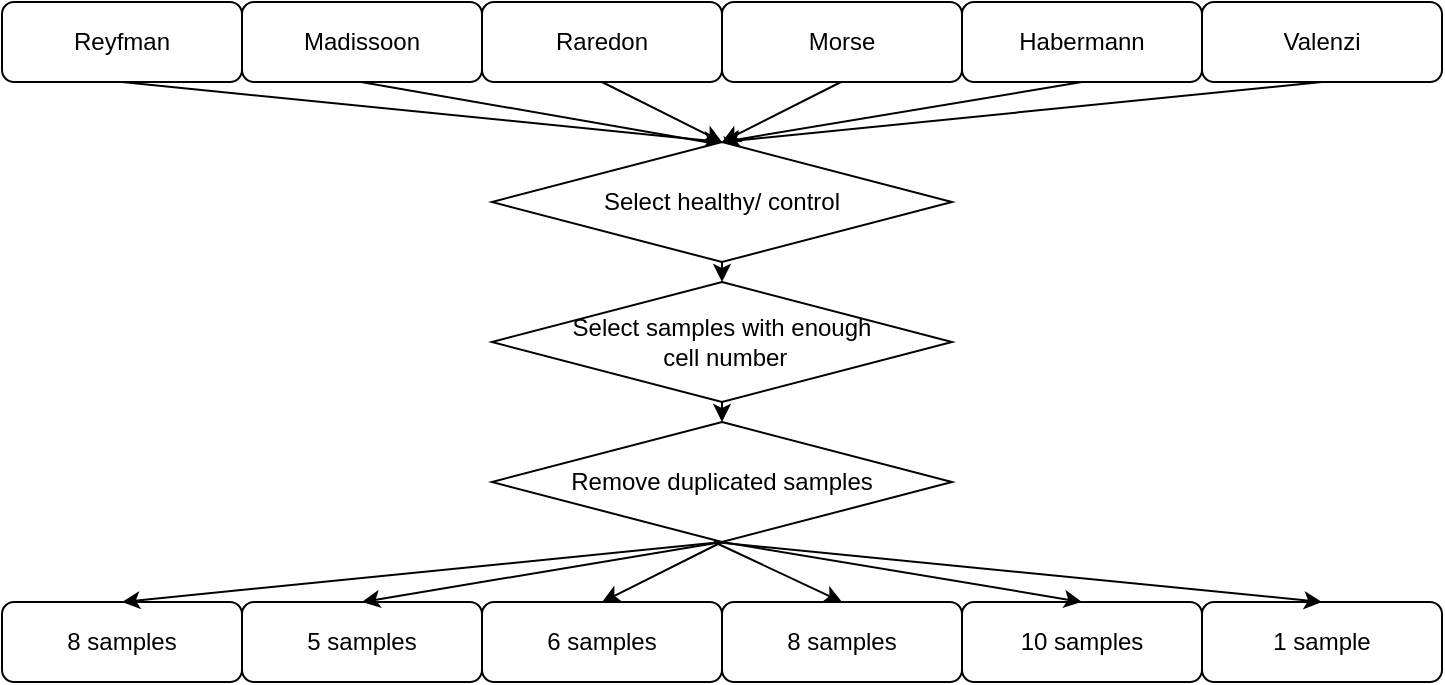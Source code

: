 <mxfile version="12.7.9" type="device"><diagram id="C5RBs43oDa-KdzZeNtuy" name="Page-1"><mxGraphModel dx="1574" dy="1113" grid="1" gridSize="10" guides="1" tooltips="1" connect="1" arrows="1" fold="1" page="1" pageScale="1" pageWidth="827" pageHeight="1169" math="0" shadow="0"><root><mxCell id="WIyWlLk6GJQsqaUBKTNV-0"/><mxCell id="WIyWlLk6GJQsqaUBKTNV-1" parent="WIyWlLk6GJQsqaUBKTNV-0"/><mxCell id="WIyWlLk6GJQsqaUBKTNV-3" value="Madissoon&lt;br&gt;" style="rounded=1;whiteSpace=wrap;html=1;fontSize=12;glass=0;strokeWidth=1;shadow=0;" parent="WIyWlLk6GJQsqaUBKTNV-1" vertex="1"><mxGeometry x="174" y="80" width="120" height="40" as="geometry"/></mxCell><mxCell id="eyJ5SXEJNHJl8XoLdlKg-0" value="Raredon" style="rounded=1;whiteSpace=wrap;html=1;fontSize=12;glass=0;strokeWidth=1;shadow=0;" vertex="1" parent="WIyWlLk6GJQsqaUBKTNV-1"><mxGeometry x="294" y="80" width="120" height="40" as="geometry"/></mxCell><mxCell id="eyJ5SXEJNHJl8XoLdlKg-3" value="" style="endArrow=classic;html=1;exitX=0.5;exitY=1;exitDx=0;exitDy=0;entryX=0.5;entryY=0;entryDx=0;entryDy=0;" edge="1" parent="WIyWlLk6GJQsqaUBKTNV-1" source="eyJ5SXEJNHJl8XoLdlKg-0" target="eyJ5SXEJNHJl8XoLdlKg-19"><mxGeometry width="50" height="50" relative="1" as="geometry"><mxPoint x="404" y="570" as="sourcePoint"/><mxPoint x="354" y="160" as="targetPoint"/></mxGeometry></mxCell><mxCell id="eyJ5SXEJNHJl8XoLdlKg-4" value="" style="endArrow=classic;html=1;exitX=0.5;exitY=1;exitDx=0;exitDy=0;entryX=0.539;entryY=0.05;entryDx=0;entryDy=0;entryPerimeter=0;" edge="1" parent="WIyWlLk6GJQsqaUBKTNV-1" target="eyJ5SXEJNHJl8XoLdlKg-19"><mxGeometry width="50" height="50" relative="1" as="geometry"><mxPoint x="233.5" y="120" as="sourcePoint"/><mxPoint x="234" y="160" as="targetPoint"/></mxGeometry></mxCell><mxCell id="eyJ5SXEJNHJl8XoLdlKg-5" value="" style="endArrow=classic;html=1;exitX=0.5;exitY=1;exitDx=0;exitDy=0;entryX=0.5;entryY=0;entryDx=0;entryDy=0;" edge="1" parent="WIyWlLk6GJQsqaUBKTNV-1" target="eyJ5SXEJNHJl8XoLdlKg-19"><mxGeometry width="50" height="50" relative="1" as="geometry"><mxPoint x="473.5" y="120" as="sourcePoint"/><mxPoint x="474" y="160" as="targetPoint"/></mxGeometry></mxCell><mxCell id="eyJ5SXEJNHJl8XoLdlKg-6" value="Morse" style="rounded=1;whiteSpace=wrap;html=1;fontSize=12;glass=0;strokeWidth=1;shadow=0;" vertex="1" parent="WIyWlLk6GJQsqaUBKTNV-1"><mxGeometry x="414" y="80" width="120" height="40" as="geometry"/></mxCell><mxCell id="eyJ5SXEJNHJl8XoLdlKg-7" value="Habermann" style="rounded=1;whiteSpace=wrap;html=1;fontSize=12;glass=0;strokeWidth=1;shadow=0;" vertex="1" parent="WIyWlLk6GJQsqaUBKTNV-1"><mxGeometry x="534" y="80" width="120" height="40" as="geometry"/></mxCell><mxCell id="eyJ5SXEJNHJl8XoLdlKg-8" value="" style="endArrow=classic;html=1;exitX=0.5;exitY=1;exitDx=0;exitDy=0;entryX=0.5;entryY=0;entryDx=0;entryDy=0;" edge="1" parent="WIyWlLk6GJQsqaUBKTNV-1" source="eyJ5SXEJNHJl8XoLdlKg-7" target="eyJ5SXEJNHJl8XoLdlKg-19"><mxGeometry width="50" height="50" relative="1" as="geometry"><mxPoint x="644" y="570" as="sourcePoint"/><mxPoint x="420" y="160" as="targetPoint"/></mxGeometry></mxCell><mxCell id="eyJ5SXEJNHJl8XoLdlKg-9" value="Reyfman" style="rounded=1;whiteSpace=wrap;html=1;fontSize=12;glass=0;strokeWidth=1;shadow=0;" vertex="1" parent="WIyWlLk6GJQsqaUBKTNV-1"><mxGeometry x="54" y="80" width="120" height="40" as="geometry"/></mxCell><mxCell id="eyJ5SXEJNHJl8XoLdlKg-10" value="" style="endArrow=classic;html=1;exitX=0.5;exitY=1;exitDx=0;exitDy=0;entryX=0.5;entryY=0;entryDx=0;entryDy=0;" edge="1" parent="WIyWlLk6GJQsqaUBKTNV-1" source="eyJ5SXEJNHJl8XoLdlKg-9" target="eyJ5SXEJNHJl8XoLdlKg-19"><mxGeometry width="50" height="50" relative="1" as="geometry"><mxPoint x="164" y="570" as="sourcePoint"/><mxPoint x="114" y="160" as="targetPoint"/></mxGeometry></mxCell><mxCell id="eyJ5SXEJNHJl8XoLdlKg-12" value="Valenzi" style="rounded=1;whiteSpace=wrap;html=1;fontSize=12;glass=0;strokeWidth=1;shadow=0;" vertex="1" parent="WIyWlLk6GJQsqaUBKTNV-1"><mxGeometry x="654" y="80" width="120" height="40" as="geometry"/></mxCell><mxCell id="eyJ5SXEJNHJl8XoLdlKg-13" value="" style="endArrow=classic;html=1;exitX=0.5;exitY=1;exitDx=0;exitDy=0;entryX=0.5;entryY=0;entryDx=0;entryDy=0;" edge="1" parent="WIyWlLk6GJQsqaUBKTNV-1" source="eyJ5SXEJNHJl8XoLdlKg-12" target="eyJ5SXEJNHJl8XoLdlKg-19"><mxGeometry width="50" height="50" relative="1" as="geometry"><mxPoint x="764" y="570" as="sourcePoint"/><mxPoint x="714" y="160" as="targetPoint"/></mxGeometry></mxCell><mxCell id="eyJ5SXEJNHJl8XoLdlKg-19" value="Select healthy/ control" style="rhombus;whiteSpace=wrap;html=1;" vertex="1" parent="WIyWlLk6GJQsqaUBKTNV-1"><mxGeometry x="299" y="150" width="230" height="60" as="geometry"/></mxCell><mxCell id="eyJ5SXEJNHJl8XoLdlKg-20" value="" style="endArrow=classic;html=1;entryX=0.5;entryY=0;entryDx=0;entryDy=0;exitX=0.5;exitY=1;exitDx=0;exitDy=0;" edge="1" parent="WIyWlLk6GJQsqaUBKTNV-1" source="eyJ5SXEJNHJl8XoLdlKg-19" target="eyJ5SXEJNHJl8XoLdlKg-21"><mxGeometry width="50" height="50" relative="1" as="geometry"><mxPoint x="414" y="210" as="sourcePoint"/><mxPoint x="414" y="240" as="targetPoint"/></mxGeometry></mxCell><mxCell id="eyJ5SXEJNHJl8XoLdlKg-21" value="Select samples with enough&lt;br&gt;&amp;nbsp;cell number" style="rhombus;whiteSpace=wrap;html=1;" vertex="1" parent="WIyWlLk6GJQsqaUBKTNV-1"><mxGeometry x="299" y="220" width="230" height="60" as="geometry"/></mxCell><mxCell id="eyJ5SXEJNHJl8XoLdlKg-22" value="Remove duplicated samples" style="rhombus;whiteSpace=wrap;html=1;" vertex="1" parent="WIyWlLk6GJQsqaUBKTNV-1"><mxGeometry x="299" y="290" width="230" height="60" as="geometry"/></mxCell><mxCell id="eyJ5SXEJNHJl8XoLdlKg-25" value="" style="endArrow=classic;html=1;entryX=0.5;entryY=0;entryDx=0;entryDy=0;exitX=0.5;exitY=1;exitDx=0;exitDy=0;" edge="1" parent="WIyWlLk6GJQsqaUBKTNV-1" source="eyJ5SXEJNHJl8XoLdlKg-21" target="eyJ5SXEJNHJl8XoLdlKg-22"><mxGeometry width="50" height="50" relative="1" as="geometry"><mxPoint x="424" y="220" as="sourcePoint"/><mxPoint x="424" y="240" as="targetPoint"/></mxGeometry></mxCell><mxCell id="eyJ5SXEJNHJl8XoLdlKg-27" value="5 samples" style="rounded=1;whiteSpace=wrap;html=1;fontSize=12;glass=0;strokeWidth=1;shadow=0;" vertex="1" parent="WIyWlLk6GJQsqaUBKTNV-1"><mxGeometry x="174" y="380" width="120" height="40" as="geometry"/></mxCell><mxCell id="eyJ5SXEJNHJl8XoLdlKg-28" value="6 samples" style="rounded=1;whiteSpace=wrap;html=1;fontSize=12;glass=0;strokeWidth=1;shadow=0;" vertex="1" parent="WIyWlLk6GJQsqaUBKTNV-1"><mxGeometry x="294" y="380" width="120" height="40" as="geometry"/></mxCell><mxCell id="eyJ5SXEJNHJl8XoLdlKg-29" value="8 samples" style="rounded=1;whiteSpace=wrap;html=1;fontSize=12;glass=0;strokeWidth=1;shadow=0;" vertex="1" parent="WIyWlLk6GJQsqaUBKTNV-1"><mxGeometry x="414" y="380" width="120" height="40" as="geometry"/></mxCell><mxCell id="eyJ5SXEJNHJl8XoLdlKg-30" value="10 samples" style="rounded=1;whiteSpace=wrap;html=1;fontSize=12;glass=0;strokeWidth=1;shadow=0;" vertex="1" parent="WIyWlLk6GJQsqaUBKTNV-1"><mxGeometry x="534" y="380" width="120" height="40" as="geometry"/></mxCell><mxCell id="eyJ5SXEJNHJl8XoLdlKg-31" value="8 samples" style="rounded=1;whiteSpace=wrap;html=1;fontSize=12;glass=0;strokeWidth=1;shadow=0;" vertex="1" parent="WIyWlLk6GJQsqaUBKTNV-1"><mxGeometry x="54" y="380" width="120" height="40" as="geometry"/></mxCell><mxCell id="eyJ5SXEJNHJl8XoLdlKg-32" value="1 sample" style="rounded=1;whiteSpace=wrap;html=1;fontSize=12;glass=0;strokeWidth=1;shadow=0;" vertex="1" parent="WIyWlLk6GJQsqaUBKTNV-1"><mxGeometry x="654" y="380" width="120" height="40" as="geometry"/></mxCell><mxCell id="eyJ5SXEJNHJl8XoLdlKg-33" value="" style="endArrow=classic;html=1;exitX=0.5;exitY=1;exitDx=0;exitDy=0;entryX=0.5;entryY=0;entryDx=0;entryDy=0;" edge="1" parent="WIyWlLk6GJQsqaUBKTNV-1" source="eyJ5SXEJNHJl8XoLdlKg-22" target="eyJ5SXEJNHJl8XoLdlKg-31"><mxGeometry width="50" height="50" relative="1" as="geometry"><mxPoint x="60" y="330" as="sourcePoint"/><mxPoint x="360" y="360" as="targetPoint"/></mxGeometry></mxCell><mxCell id="eyJ5SXEJNHJl8XoLdlKg-34" value="" style="endArrow=classic;html=1;exitX=0.5;exitY=1;exitDx=0;exitDy=0;entryX=0.5;entryY=0;entryDx=0;entryDy=0;" edge="1" parent="WIyWlLk6GJQsqaUBKTNV-1" source="eyJ5SXEJNHJl8XoLdlKg-22" target="eyJ5SXEJNHJl8XoLdlKg-27"><mxGeometry width="50" height="50" relative="1" as="geometry"><mxPoint x="424" y="360" as="sourcePoint"/><mxPoint x="124" y="390" as="targetPoint"/></mxGeometry></mxCell><mxCell id="eyJ5SXEJNHJl8XoLdlKg-35" value="" style="endArrow=classic;html=1;exitX=0.5;exitY=1;exitDx=0;exitDy=0;entryX=0.5;entryY=0;entryDx=0;entryDy=0;" edge="1" parent="WIyWlLk6GJQsqaUBKTNV-1" source="eyJ5SXEJNHJl8XoLdlKg-22" target="eyJ5SXEJNHJl8XoLdlKg-28"><mxGeometry width="50" height="50" relative="1" as="geometry"><mxPoint x="424" y="360" as="sourcePoint"/><mxPoint x="244" y="390" as="targetPoint"/></mxGeometry></mxCell><mxCell id="eyJ5SXEJNHJl8XoLdlKg-36" value="" style="endArrow=classic;html=1;entryX=0.5;entryY=0;entryDx=0;entryDy=0;" edge="1" parent="WIyWlLk6GJQsqaUBKTNV-1" target="eyJ5SXEJNHJl8XoLdlKg-29"><mxGeometry width="50" height="50" relative="1" as="geometry"><mxPoint x="410" y="350" as="sourcePoint"/><mxPoint x="364" y="390" as="targetPoint"/></mxGeometry></mxCell><mxCell id="eyJ5SXEJNHJl8XoLdlKg-37" value="" style="endArrow=classic;html=1;entryX=0.5;entryY=0;entryDx=0;entryDy=0;exitX=0.5;exitY=1;exitDx=0;exitDy=0;" edge="1" parent="WIyWlLk6GJQsqaUBKTNV-1" source="eyJ5SXEJNHJl8XoLdlKg-22" target="eyJ5SXEJNHJl8XoLdlKg-30"><mxGeometry width="50" height="50" relative="1" as="geometry"><mxPoint x="420" y="360" as="sourcePoint"/><mxPoint x="484" y="390" as="targetPoint"/></mxGeometry></mxCell><mxCell id="eyJ5SXEJNHJl8XoLdlKg-38" value="" style="endArrow=classic;html=1;entryX=0.5;entryY=0;entryDx=0;entryDy=0;" edge="1" parent="WIyWlLk6GJQsqaUBKTNV-1" target="eyJ5SXEJNHJl8XoLdlKg-32"><mxGeometry width="50" height="50" relative="1" as="geometry"><mxPoint x="410" y="350" as="sourcePoint"/><mxPoint x="604" y="390" as="targetPoint"/></mxGeometry></mxCell></root></mxGraphModel></diagram></mxfile>